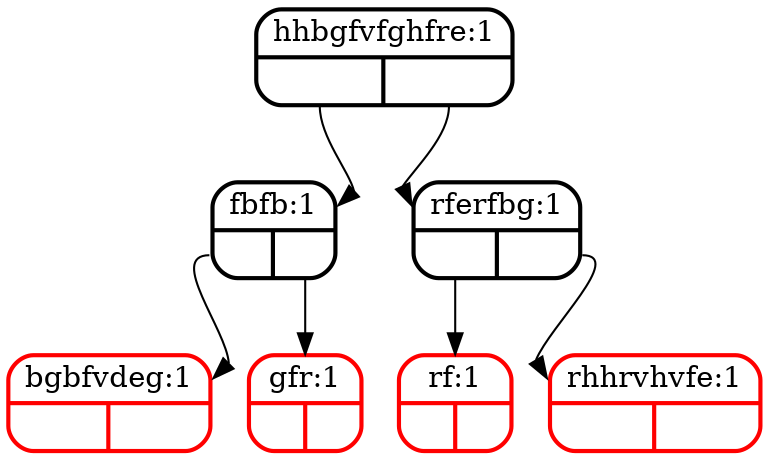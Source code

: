 digraph tree {
node [shape = Mrecord, penwidth = 2];
"hhbgfvfghfre"[label="{<f0>hhbgfvfghfre:1|{<f1>|<f2>}}"color=black];
"fbfb"[label="{<f0>fbfb:1|{<f1>|<f2>}}"color=black];
"bgbfvdeg"[label="{<f0>bgbfvdeg:1|{<f1>|<f2>}}"color=red];
"fbfb":f1 -> "bgbfvdeg":f0;
"gfr"[label="{<f0>gfr:1|{<f1>|<f2>}}"color=red];
"fbfb":f2 -> "gfr":f0;
"hhbgfvfghfre":f1 -> "fbfb":f0;
"rferfbg"[label="{<f0>rferfbg:1|{<f1>|<f2>}}"color=black];
"rf"[label="{<f0>rf:1|{<f1>|<f2>}}"color=red];
"rferfbg":f1 -> "rf":f0;
"rhhrvhvfe"[label="{<f0>rhhrvhvfe:1|{<f1>|<f2>}}"color=red];
"rferfbg":f2 -> "rhhrvhvfe":f0;
"hhbgfvfghfre":f2 -> "rferfbg":f0;
}
